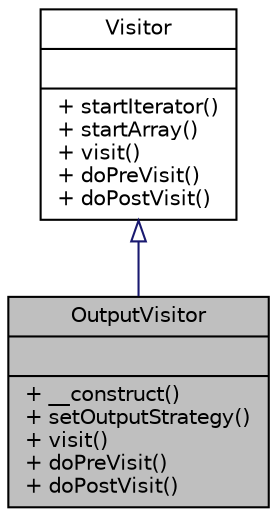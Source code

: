 digraph "OutputVisitor"
{
  edge [fontname="Helvetica",fontsize="10",labelfontname="Helvetica",labelfontsize="10"];
  node [fontname="Helvetica",fontsize="10",shape=record];
  Node0 [label="{OutputVisitor\n||+ __construct()\l+ setOutputStrategy()\l+ visit()\l+ doPreVisit()\l+ doPostVisit()\l}",height=0.2,width=0.4,color="black", fillcolor="grey75", style="filled", fontcolor="black"];
  Node1 -> Node0 [dir="back",color="midnightblue",fontsize="10",style="solid",arrowtail="onormal",fontname="Helvetica"];
  Node1 [label="{Visitor\n||+ startIterator()\l+ startArray()\l+ visit()\l+ doPreVisit()\l+ doPostVisit()\l}",height=0.2,width=0.4,color="black", fillcolor="white", style="filled",URL="$classwcmf_1_1lib_1_1model_1_1visitor_1_1_visitor.html",tooltip="Visitor is used to extend an object&#39;s functionality by not extending its interface. "];
}
